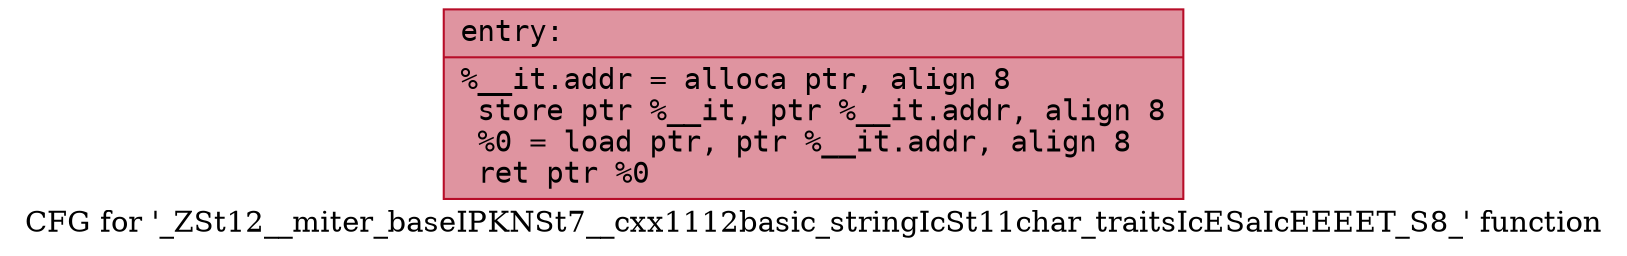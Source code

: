 digraph "CFG for '_ZSt12__miter_baseIPKNSt7__cxx1112basic_stringIcSt11char_traitsIcESaIcEEEET_S8_' function" {
	label="CFG for '_ZSt12__miter_baseIPKNSt7__cxx1112basic_stringIcSt11char_traitsIcESaIcEEEET_S8_' function";

	Node0x562c2642ed60 [shape=record,color="#b70d28ff", style=filled, fillcolor="#b70d2870" fontname="Courier",label="{entry:\l|  %__it.addr = alloca ptr, align 8\l  store ptr %__it, ptr %__it.addr, align 8\l  %0 = load ptr, ptr %__it.addr, align 8\l  ret ptr %0\l}"];
}
